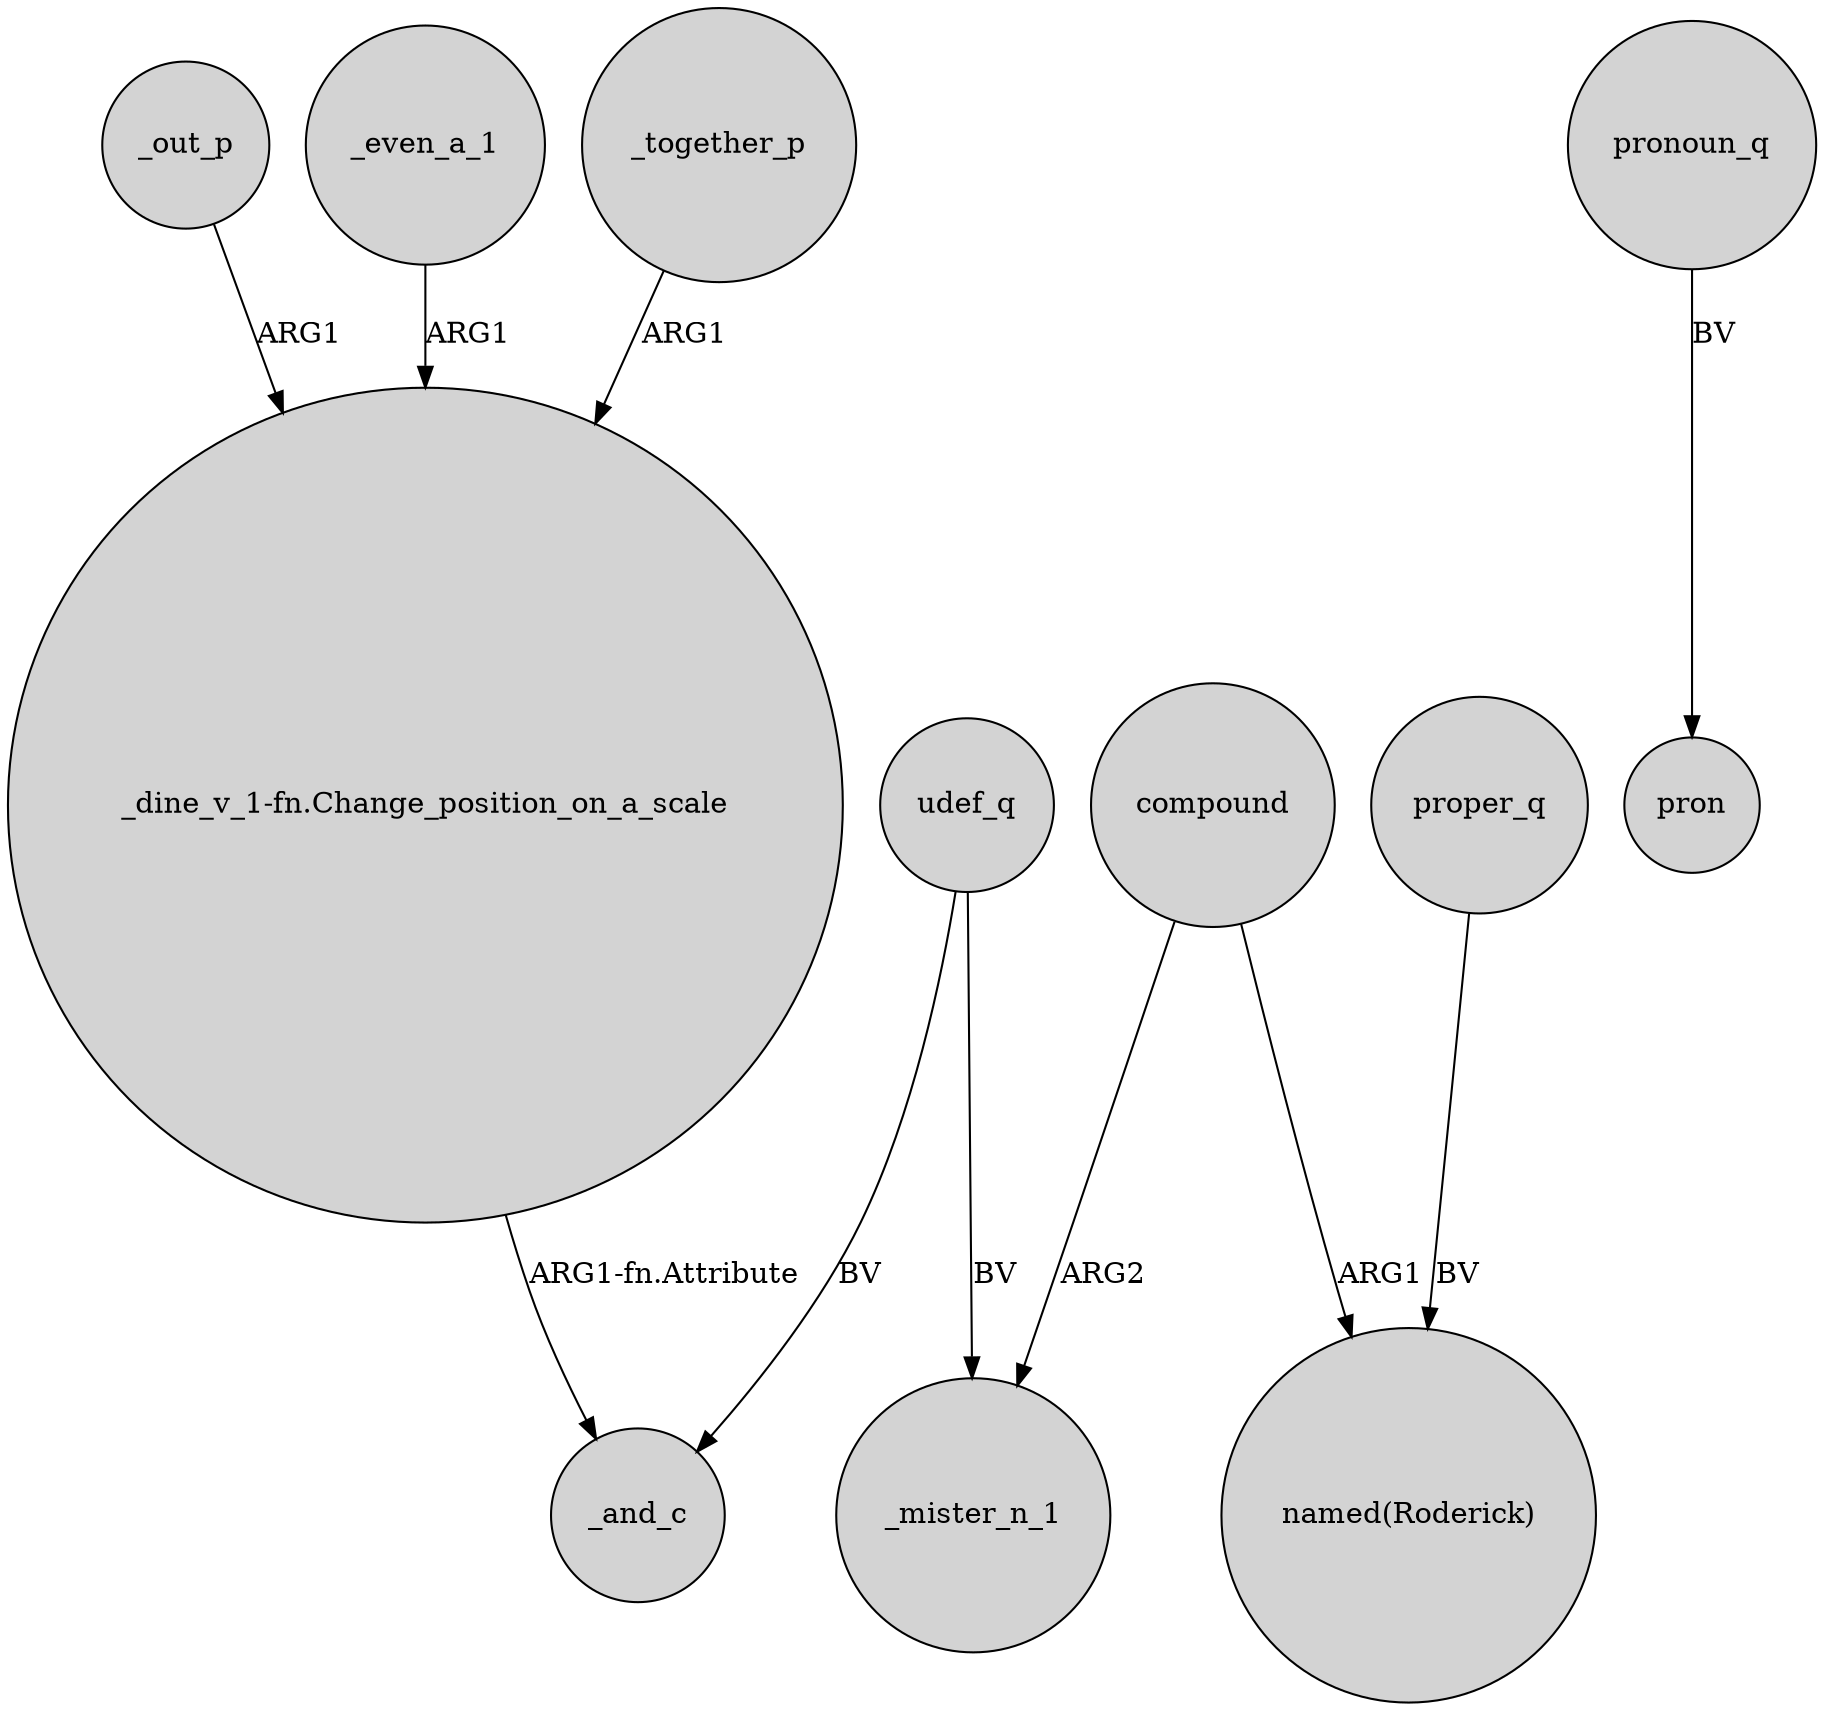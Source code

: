 digraph {
	node [shape=circle style=filled]
	_out_p -> "_dine_v_1-fn.Change_position_on_a_scale" [label=ARG1]
	compound -> _mister_n_1 [label=ARG2]
	"_dine_v_1-fn.Change_position_on_a_scale" -> _and_c [label="ARG1-fn.Attribute"]
	udef_q -> _and_c [label=BV]
	udef_q -> _mister_n_1 [label=BV]
	_even_a_1 -> "_dine_v_1-fn.Change_position_on_a_scale" [label=ARG1]
	pronoun_q -> pron [label=BV]
	proper_q -> "named(Roderick)" [label=BV]
	compound -> "named(Roderick)" [label=ARG1]
	_together_p -> "_dine_v_1-fn.Change_position_on_a_scale" [label=ARG1]
}

